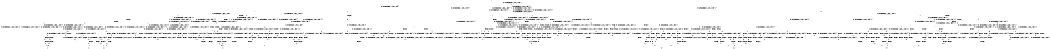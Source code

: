 digraph BCG {
size = "7, 10.5";
center = TRUE;
node [shape = circle];
0 [peripheries = 2];
0 -> 1 [label = "EX !0 !ATOMIC_EXCH_BRANCH (1, +1, TRUE, +0, 2, TRUE) !{}"];
0 -> 2 [label = "EX !2 !ATOMIC_EXCH_BRANCH (1, +0, FALSE, +1, 1, FALSE) !{}"];
0 -> 3 [label = "EX !1 !ATOMIC_EXCH_BRANCH (1, +0, TRUE, +0, 1, TRUE) !{}"];
1 -> 4 [label = "EX !2 !ATOMIC_EXCH_BRANCH (1, +0, FALSE, +1, 1, TRUE) !{0}"];
1 -> 5 [label = "EX !1 !ATOMIC_EXCH_BRANCH (1, +0, TRUE, +0, 1, FALSE) !{0}"];
1 -> 6 [label = "TERMINATE !0"];
2 -> 7 [label = "EX !0 !ATOMIC_EXCH_BRANCH (1, +1, TRUE, +0, 2, TRUE) !{0, 1, 2}"];
2 -> 8 [label = "EX !1 !ATOMIC_EXCH_BRANCH (1, +0, TRUE, +0, 1, TRUE) !{0, 1, 2}"];
2 -> 9 [label = "TERMINATE !2"];
2 -> 10 [label = "EX !0 !ATOMIC_EXCH_BRANCH (1, +1, TRUE, +0, 2, TRUE) !{0, 1, 2}"];
3 -> 11 [label = "EX !1 !ATOMIC_EXCH_BRANCH (1, +0, TRUE, +0, 1, TRUE) !{0, 1}"];
3 -> 12 [label = "EX !0 !ATOMIC_EXCH_BRANCH (1, +1, TRUE, +0, 2, TRUE) !{0, 1}"];
3 -> 13 [label = "EX !2 !ATOMIC_EXCH_BRANCH (1, +0, FALSE, +1, 1, FALSE) !{0, 1}"];
3 -> 14 [label = "EX !0 !ATOMIC_EXCH_BRANCH (1, +1, TRUE, +0, 2, TRUE) !{0, 1}"];
4 -> 15 [label = "EX !2 !ATOMIC_EXCH_BRANCH (1, +0, FALSE, +1, 1, TRUE) !{0, 1, 2}"];
4 -> 16 [label = "EX !1 !ATOMIC_EXCH_BRANCH (1, +0, TRUE, +0, 1, FALSE) !{0, 1, 2}"];
4 -> 17 [label = "TERMINATE !0"];
5 -> 18 [label = "EX !2 !ATOMIC_EXCH_BRANCH (1, +0, FALSE, +1, 1, FALSE) !{0, 1}"];
5 -> 19 [label = "TERMINATE !0"];
5 -> 20 [label = "TERMINATE !1"];
6 -> 21 [label = "EX !2 !ATOMIC_EXCH_BRANCH (1, +0, FALSE, +1, 1, TRUE) !{}"];
6 -> 22 [label = "EX !1 !ATOMIC_EXCH_BRANCH (1, +0, TRUE, +0, 1, FALSE) !{}"];
7 -> 23 [label = "EX !1 !ATOMIC_EXCH_BRANCH (1, +0, TRUE, +0, 1, FALSE) !{0, 1, 2}"];
7 -> 24 [label = "TERMINATE !0"];
7 -> 25 [label = "TERMINATE !2"];
8 -> 8 [label = "EX !1 !ATOMIC_EXCH_BRANCH (1, +0, TRUE, +0, 1, TRUE) !{0, 1, 2}"];
8 -> 26 [label = "EX !0 !ATOMIC_EXCH_BRANCH (1, +1, TRUE, +0, 2, TRUE) !{0, 1, 2}"];
8 -> 27 [label = "TERMINATE !2"];
8 -> 28 [label = "EX !0 !ATOMIC_EXCH_BRANCH (1, +1, TRUE, +0, 2, TRUE) !{0, 1, 2}"];
9 -> 29 [label = "EX !0 !ATOMIC_EXCH_BRANCH (1, +1, TRUE, +0, 2, TRUE) !{0, 1}"];
9 -> 30 [label = "EX !1 !ATOMIC_EXCH_BRANCH (1, +0, TRUE, +0, 1, TRUE) !{0, 1}"];
9 -> 31 [label = "EX !0 !ATOMIC_EXCH_BRANCH (1, +1, TRUE, +0, 2, TRUE) !{0, 1}"];
10 -> 32 [label = "EX !1 !ATOMIC_EXCH_BRANCH (1, +0, TRUE, +0, 1, FALSE) !{0, 1, 2}"];
10 -> 33 [label = "EX !1 !ATOMIC_EXCH_BRANCH (1, +0, TRUE, +0, 1, FALSE) !{0, 1, 2}"];
10 -> 34 [label = "TERMINATE !0"];
10 -> 35 [label = "TERMINATE !2"];
11 -> 11 [label = "EX !1 !ATOMIC_EXCH_BRANCH (1, +0, TRUE, +0, 1, TRUE) !{0, 1}"];
11 -> 12 [label = "EX !0 !ATOMIC_EXCH_BRANCH (1, +1, TRUE, +0, 2, TRUE) !{0, 1}"];
11 -> 13 [label = "EX !2 !ATOMIC_EXCH_BRANCH (1, +0, FALSE, +1, 1, FALSE) !{0, 1}"];
11 -> 14 [label = "EX !0 !ATOMIC_EXCH_BRANCH (1, +1, TRUE, +0, 2, TRUE) !{0, 1}"];
12 -> 36 [label = "EX !1 !ATOMIC_EXCH_BRANCH (1, +0, TRUE, +0, 1, FALSE) !{0, 1}"];
12 -> 37 [label = "EX !2 !ATOMIC_EXCH_BRANCH (1, +0, FALSE, +1, 1, TRUE) !{0, 1}"];
12 -> 38 [label = "TERMINATE !0"];
13 -> 8 [label = "EX !1 !ATOMIC_EXCH_BRANCH (1, +0, TRUE, +0, 1, TRUE) !{0, 1, 2}"];
13 -> 26 [label = "EX !0 !ATOMIC_EXCH_BRANCH (1, +1, TRUE, +0, 2, TRUE) !{0, 1, 2}"];
13 -> 27 [label = "TERMINATE !2"];
13 -> 28 [label = "EX !0 !ATOMIC_EXCH_BRANCH (1, +1, TRUE, +0, 2, TRUE) !{0, 1, 2}"];
14 -> 39 [label = "EX !1 !ATOMIC_EXCH_BRANCH (1, +0, TRUE, +0, 1, FALSE) !{0, 1}"];
14 -> 40 [label = "EX !1 !ATOMIC_EXCH_BRANCH (1, +0, TRUE, +0, 1, FALSE) !{0, 1}"];
14 -> 41 [label = "EX !2 !ATOMIC_EXCH_BRANCH (1, +0, FALSE, +1, 1, TRUE) !{0, 1}"];
14 -> 42 [label = "TERMINATE !0"];
15 -> 15 [label = "EX !2 !ATOMIC_EXCH_BRANCH (1, +0, FALSE, +1, 1, TRUE) !{0, 1, 2}"];
15 -> 16 [label = "EX !1 !ATOMIC_EXCH_BRANCH (1, +0, TRUE, +0, 1, FALSE) !{0, 1, 2}"];
15 -> 17 [label = "TERMINATE !0"];
16 -> 43 [label = "EX !2 !ATOMIC_EXCH_BRANCH (1, +0, FALSE, +1, 1, FALSE) !{0, 1, 2}"];
16 -> 44 [label = "TERMINATE !0"];
16 -> 45 [label = "TERMINATE !1"];
17 -> 46 [label = "EX !2 !ATOMIC_EXCH_BRANCH (1, +0, FALSE, +1, 1, TRUE) !{1, 2}"];
17 -> 47 [label = "EX !1 !ATOMIC_EXCH_BRANCH (1, +0, TRUE, +0, 1, FALSE) !{1, 2}"];
17 -> 48 [label = "EX !1 !ATOMIC_EXCH_BRANCH (1, +0, TRUE, +0, 1, FALSE) !{1, 2}"];
18 -> 49 [label = "TERMINATE !0"];
18 -> 50 [label = "TERMINATE !2"];
18 -> 51 [label = "TERMINATE !1"];
19 -> 52 [label = "EX !2 !ATOMIC_EXCH_BRANCH (1, +0, FALSE, +1, 1, FALSE) !{1}"];
19 -> 53 [label = "TERMINATE !1"];
20 -> 54 [label = "EX !2 !ATOMIC_EXCH_BRANCH (1, +0, FALSE, +1, 1, FALSE) !{0}"];
20 -> 55 [label = "TERMINATE !0"];
21 -> 46 [label = "EX !2 !ATOMIC_EXCH_BRANCH (1, +0, FALSE, +1, 1, TRUE) !{1, 2}"];
21 -> 47 [label = "EX !1 !ATOMIC_EXCH_BRANCH (1, +0, TRUE, +0, 1, FALSE) !{1, 2}"];
21 -> 48 [label = "EX !1 !ATOMIC_EXCH_BRANCH (1, +0, TRUE, +0, 1, FALSE) !{1, 2}"];
22 -> 52 [label = "EX !2 !ATOMIC_EXCH_BRANCH (1, +0, FALSE, +1, 1, FALSE) !{1}"];
22 -> 53 [label = "TERMINATE !1"];
23 -> 49 [label = "TERMINATE !0"];
23 -> 50 [label = "TERMINATE !2"];
23 -> 51 [label = "TERMINATE !1"];
24 -> 56 [label = "EX !1 !ATOMIC_EXCH_BRANCH (1, +0, TRUE, +0, 1, FALSE) !{1, 2}"];
24 -> 57 [label = "TERMINATE !2"];
24 -> 58 [label = "EX !1 !ATOMIC_EXCH_BRANCH (1, +0, TRUE, +0, 1, FALSE) !{1, 2}"];
25 -> 59 [label = "EX !1 !ATOMIC_EXCH_BRANCH (1, +0, TRUE, +0, 1, FALSE) !{0, 1}"];
25 -> 60 [label = "TERMINATE !0"];
26 -> 23 [label = "EX !1 !ATOMIC_EXCH_BRANCH (1, +0, TRUE, +0, 1, FALSE) !{0, 1, 2}"];
26 -> 61 [label = "TERMINATE !0"];
26 -> 62 [label = "TERMINATE !2"];
27 -> 30 [label = "EX !1 !ATOMIC_EXCH_BRANCH (1, +0, TRUE, +0, 1, TRUE) !{0, 1}"];
27 -> 63 [label = "EX !0 !ATOMIC_EXCH_BRANCH (1, +1, TRUE, +0, 2, TRUE) !{0, 1}"];
27 -> 64 [label = "EX !0 !ATOMIC_EXCH_BRANCH (1, +1, TRUE, +0, 2, TRUE) !{0, 1}"];
28 -> 32 [label = "EX !1 !ATOMIC_EXCH_BRANCH (1, +0, TRUE, +0, 1, FALSE) !{0, 1, 2}"];
28 -> 33 [label = "EX !1 !ATOMIC_EXCH_BRANCH (1, +0, TRUE, +0, 1, FALSE) !{0, 1, 2}"];
28 -> 65 [label = "TERMINATE !0"];
28 -> 66 [label = "TERMINATE !2"];
29 -> 59 [label = "EX !1 !ATOMIC_EXCH_BRANCH (1, +0, TRUE, +0, 1, FALSE) !{0, 1}"];
29 -> 60 [label = "TERMINATE !0"];
30 -> 30 [label = "EX !1 !ATOMIC_EXCH_BRANCH (1, +0, TRUE, +0, 1, TRUE) !{0, 1}"];
30 -> 63 [label = "EX !0 !ATOMIC_EXCH_BRANCH (1, +1, TRUE, +0, 2, TRUE) !{0, 1}"];
30 -> 64 [label = "EX !0 !ATOMIC_EXCH_BRANCH (1, +1, TRUE, +0, 2, TRUE) !{0, 1}"];
31 -> 67 [label = "EX !1 !ATOMIC_EXCH_BRANCH (1, +0, TRUE, +0, 1, FALSE) !{0, 1}"];
31 -> 68 [label = "EX !1 !ATOMIC_EXCH_BRANCH (1, +0, TRUE, +0, 1, FALSE) !{0, 1}"];
31 -> 69 [label = "TERMINATE !0"];
32 -> 70 [label = "TERMINATE !0"];
32 -> 71 [label = "TERMINATE !2"];
32 -> 72 [label = "TERMINATE !1"];
33 -> 73 [label = "TERMINATE !0"];
33 -> 74 [label = "TERMINATE !2"];
33 -> 75 [label = "TERMINATE !1"];
34 -> 76 [label = "EX !1 !ATOMIC_EXCH_BRANCH (1, +0, TRUE, +0, 1, FALSE) !{1, 2}"];
34 -> 77 [label = "TERMINATE !2"];
35 -> 78 [label = "EX !1 !ATOMIC_EXCH_BRANCH (1, +0, TRUE, +0, 1, FALSE) !{0, 1}"];
35 -> 79 [label = "TERMINATE !0"];
36 -> 18 [label = "EX !2 !ATOMIC_EXCH_BRANCH (1, +0, FALSE, +1, 1, FALSE) !{0, 1}"];
36 -> 19 [label = "TERMINATE !0"];
36 -> 20 [label = "TERMINATE !1"];
37 -> 16 [label = "EX !1 !ATOMIC_EXCH_BRANCH (1, +0, TRUE, +0, 1, FALSE) !{0, 1, 2}"];
37 -> 80 [label = "EX !2 !ATOMIC_EXCH_BRANCH (1, +0, FALSE, +1, 1, TRUE) !{0, 1, 2}"];
37 -> 81 [label = "TERMINATE !0"];
38 -> 82 [label = "EX !1 !ATOMIC_EXCH_BRANCH (1, +0, TRUE, +0, 1, FALSE) !{1}"];
38 -> 83 [label = "EX !2 !ATOMIC_EXCH_BRANCH (1, +0, FALSE, +1, 1, TRUE) !{1}"];
38 -> 84 [label = "EX !1 !ATOMIC_EXCH_BRANCH (1, +0, TRUE, +0, 1, FALSE) !{1}"];
39 -> 85 [label = "EX !2 !ATOMIC_EXCH_BRANCH (1, +0, FALSE, +1, 1, FALSE) !{0, 1}"];
39 -> 86 [label = "TERMINATE !0"];
39 -> 87 [label = "TERMINATE !1"];
40 -> 88 [label = "EX !2 !ATOMIC_EXCH_BRANCH (1, +0, FALSE, +1, 1, FALSE) !{0, 1}"];
40 -> 89 [label = "TERMINATE !0"];
40 -> 90 [label = "TERMINATE !1"];
41 -> 91 [label = "EX !1 !ATOMIC_EXCH_BRANCH (1, +0, TRUE, +0, 1, FALSE) !{0, 1, 2}"];
41 -> 92 [label = "EX !2 !ATOMIC_EXCH_BRANCH (1, +0, FALSE, +1, 1, TRUE) !{0, 1, 2}"];
41 -> 93 [label = "TERMINATE !0"];
42 -> 94 [label = "EX !1 !ATOMIC_EXCH_BRANCH (1, +0, TRUE, +0, 1, FALSE) !{1}"];
42 -> 95 [label = "EX !2 !ATOMIC_EXCH_BRANCH (1, +0, FALSE, +1, 1, TRUE) !{1}"];
43 -> 49 [label = "TERMINATE !0"];
43 -> 50 [label = "TERMINATE !2"];
43 -> 51 [label = "TERMINATE !1"];
44 -> 96 [label = "EX !2 !ATOMIC_EXCH_BRANCH (1, +0, FALSE, +1, 1, FALSE) !{1, 2}"];
44 -> 97 [label = "TERMINATE !1"];
45 -> 98 [label = "EX !2 !ATOMIC_EXCH_BRANCH (1, +0, FALSE, +1, 1, FALSE) !{0, 2}"];
45 -> 99 [label = "TERMINATE !0"];
46 -> 46 [label = "EX !2 !ATOMIC_EXCH_BRANCH (1, +0, FALSE, +1, 1, TRUE) !{1, 2}"];
46 -> 47 [label = "EX !1 !ATOMIC_EXCH_BRANCH (1, +0, TRUE, +0, 1, FALSE) !{1, 2}"];
46 -> 48 [label = "EX !1 !ATOMIC_EXCH_BRANCH (1, +0, TRUE, +0, 1, FALSE) !{1, 2}"];
47 -> 96 [label = "EX !2 !ATOMIC_EXCH_BRANCH (1, +0, FALSE, +1, 1, FALSE) !{1, 2}"];
47 -> 97 [label = "TERMINATE !1"];
48 -> 100 [label = "EX !2 !ATOMIC_EXCH_BRANCH (1, +0, FALSE, +1, 1, FALSE) !{1, 2}"];
48 -> 101 [label = "EX !2 !ATOMIC_EXCH_BRANCH (1, +0, FALSE, +1, 1, FALSE) !{1, 2}"];
48 -> 102 [label = "TERMINATE !1"];
49 -> 103 [label = "TERMINATE !2"];
49 -> 104 [label = "TERMINATE !1"];
50 -> 105 [label = "TERMINATE !0"];
50 -> 106 [label = "TERMINATE !1"];
51 -> 107 [label = "TERMINATE !0"];
51 -> 108 [label = "TERMINATE !2"];
52 -> 103 [label = "TERMINATE !2"];
52 -> 104 [label = "TERMINATE !1"];
53 -> 109 [label = "EX !2 !ATOMIC_EXCH_BRANCH (1, +0, FALSE, +1, 1, FALSE) !{}"];
54 -> 107 [label = "TERMINATE !0"];
54 -> 108 [label = "TERMINATE !2"];
55 -> 109 [label = "EX !2 !ATOMIC_EXCH_BRANCH (1, +0, FALSE, +1, 1, FALSE) !{}"];
56 -> 103 [label = "TERMINATE !2"];
56 -> 104 [label = "TERMINATE !1"];
57 -> 110 [label = "EX !1 !ATOMIC_EXCH_BRANCH (1, +0, TRUE, +0, 1, FALSE) !{1}"];
57 -> 111 [label = "EX !1 !ATOMIC_EXCH_BRANCH (1, +0, TRUE, +0, 1, FALSE) !{1}"];
58 -> 112 [label = "TERMINATE !2"];
58 -> 113 [label = "TERMINATE !1"];
59 -> 105 [label = "TERMINATE !0"];
59 -> 106 [label = "TERMINATE !1"];
60 -> 110 [label = "EX !1 !ATOMIC_EXCH_BRANCH (1, +0, TRUE, +0, 1, FALSE) !{1}"];
60 -> 111 [label = "EX !1 !ATOMIC_EXCH_BRANCH (1, +0, TRUE, +0, 1, FALSE) !{1}"];
61 -> 56 [label = "EX !1 !ATOMIC_EXCH_BRANCH (1, +0, TRUE, +0, 1, FALSE) !{1, 2}"];
61 -> 114 [label = "TERMINATE !2"];
61 -> 58 [label = "EX !1 !ATOMIC_EXCH_BRANCH (1, +0, TRUE, +0, 1, FALSE) !{1, 2}"];
62 -> 59 [label = "EX !1 !ATOMIC_EXCH_BRANCH (1, +0, TRUE, +0, 1, FALSE) !{0, 1}"];
62 -> 115 [label = "TERMINATE !0"];
63 -> 59 [label = "EX !1 !ATOMIC_EXCH_BRANCH (1, +0, TRUE, +0, 1, FALSE) !{0, 1}"];
63 -> 115 [label = "TERMINATE !0"];
64 -> 67 [label = "EX !1 !ATOMIC_EXCH_BRANCH (1, +0, TRUE, +0, 1, FALSE) !{0, 1}"];
64 -> 68 [label = "EX !1 !ATOMIC_EXCH_BRANCH (1, +0, TRUE, +0, 1, FALSE) !{0, 1}"];
64 -> 116 [label = "TERMINATE !0"];
65 -> 76 [label = "EX !1 !ATOMIC_EXCH_BRANCH (1, +0, TRUE, +0, 1, FALSE) !{1, 2}"];
65 -> 117 [label = "TERMINATE !2"];
66 -> 78 [label = "EX !1 !ATOMIC_EXCH_BRANCH (1, +0, TRUE, +0, 1, FALSE) !{0, 1}"];
66 -> 118 [label = "TERMINATE !0"];
67 -> 119 [label = "TERMINATE !0"];
67 -> 120 [label = "TERMINATE !1"];
68 -> 121 [label = "TERMINATE !0"];
68 -> 122 [label = "TERMINATE !1"];
69 -> 123 [label = "EX !1 !ATOMIC_EXCH_BRANCH (1, +0, TRUE, +0, 1, FALSE) !{1}"];
70 -> 124 [label = "TERMINATE !2"];
70 -> 125 [label = "TERMINATE !1"];
71 -> 126 [label = "TERMINATE !0"];
71 -> 127 [label = "TERMINATE !1"];
72 -> 128 [label = "TERMINATE !0"];
72 -> 129 [label = "TERMINATE !2"];
73 -> 130 [label = "TERMINATE !2"];
73 -> 131 [label = "TERMINATE !1"];
74 -> 132 [label = "TERMINATE !0"];
74 -> 133 [label = "TERMINATE !1"];
75 -> 134 [label = "TERMINATE !0"];
75 -> 135 [label = "TERMINATE !2"];
76 -> 130 [label = "TERMINATE !2"];
76 -> 131 [label = "TERMINATE !1"];
77 -> 136 [label = "EX !1 !ATOMIC_EXCH_BRANCH (1, +0, TRUE, +0, 1, FALSE) !{1}"];
78 -> 132 [label = "TERMINATE !0"];
78 -> 133 [label = "TERMINATE !1"];
79 -> 136 [label = "EX !1 !ATOMIC_EXCH_BRANCH (1, +0, TRUE, +0, 1, FALSE) !{1}"];
80 -> 16 [label = "EX !1 !ATOMIC_EXCH_BRANCH (1, +0, TRUE, +0, 1, FALSE) !{0, 1, 2}"];
80 -> 80 [label = "EX !2 !ATOMIC_EXCH_BRANCH (1, +0, FALSE, +1, 1, TRUE) !{0, 1, 2}"];
80 -> 81 [label = "TERMINATE !0"];
81 -> 47 [label = "EX !1 !ATOMIC_EXCH_BRANCH (1, +0, TRUE, +0, 1, FALSE) !{1, 2}"];
81 -> 137 [label = "EX !2 !ATOMIC_EXCH_BRANCH (1, +0, FALSE, +1, 1, TRUE) !{1, 2}"];
81 -> 48 [label = "EX !1 !ATOMIC_EXCH_BRANCH (1, +0, TRUE, +0, 1, FALSE) !{1, 2}"];
82 -> 52 [label = "EX !2 !ATOMIC_EXCH_BRANCH (1, +0, FALSE, +1, 1, FALSE) !{1}"];
82 -> 53 [label = "TERMINATE !1"];
83 -> 47 [label = "EX !1 !ATOMIC_EXCH_BRANCH (1, +0, TRUE, +0, 1, FALSE) !{1, 2}"];
83 -> 137 [label = "EX !2 !ATOMIC_EXCH_BRANCH (1, +0, FALSE, +1, 1, TRUE) !{1, 2}"];
83 -> 48 [label = "EX !1 !ATOMIC_EXCH_BRANCH (1, +0, TRUE, +0, 1, FALSE) !{1, 2}"];
84 -> 138 [label = "EX !2 !ATOMIC_EXCH_BRANCH (1, +0, FALSE, +1, 1, FALSE) !{1}"];
84 -> 139 [label = "TERMINATE !1"];
85 -> 140 [label = "TERMINATE !0"];
85 -> 141 [label = "TERMINATE !2"];
85 -> 142 [label = "TERMINATE !1"];
86 -> 143 [label = "EX !2 !ATOMIC_EXCH_BRANCH (1, +0, FALSE, +1, 1, FALSE) !{1}"];
86 -> 144 [label = "TERMINATE !1"];
87 -> 145 [label = "EX !2 !ATOMIC_EXCH_BRANCH (1, +0, FALSE, +1, 1, FALSE) !{0}"];
87 -> 146 [label = "TERMINATE !0"];
88 -> 147 [label = "TERMINATE !0"];
88 -> 148 [label = "TERMINATE !2"];
88 -> 149 [label = "TERMINATE !1"];
89 -> 150 [label = "EX !2 !ATOMIC_EXCH_BRANCH (1, +0, FALSE, +1, 1, FALSE) !{1}"];
89 -> 151 [label = "TERMINATE !1"];
90 -> 152 [label = "EX !2 !ATOMIC_EXCH_BRANCH (1, +0, FALSE, +1, 1, FALSE) !{0}"];
90 -> 153 [label = "TERMINATE !0"];
91 -> 154 [label = "EX !2 !ATOMIC_EXCH_BRANCH (1, +0, FALSE, +1, 1, FALSE) !{0, 1, 2}"];
91 -> 155 [label = "TERMINATE !0"];
91 -> 156 [label = "TERMINATE !1"];
92 -> 91 [label = "EX !1 !ATOMIC_EXCH_BRANCH (1, +0, TRUE, +0, 1, FALSE) !{0, 1, 2}"];
92 -> 92 [label = "EX !2 !ATOMIC_EXCH_BRANCH (1, +0, FALSE, +1, 1, TRUE) !{0, 1, 2}"];
92 -> 93 [label = "TERMINATE !0"];
93 -> 157 [label = "EX !1 !ATOMIC_EXCH_BRANCH (1, +0, TRUE, +0, 1, FALSE) !{1, 2}"];
93 -> 158 [label = "EX !2 !ATOMIC_EXCH_BRANCH (1, +0, FALSE, +1, 1, TRUE) !{1, 2}"];
94 -> 150 [label = "EX !2 !ATOMIC_EXCH_BRANCH (1, +0, FALSE, +1, 1, FALSE) !{1}"];
94 -> 151 [label = "TERMINATE !1"];
95 -> 157 [label = "EX !1 !ATOMIC_EXCH_BRANCH (1, +0, TRUE, +0, 1, FALSE) !{1, 2}"];
95 -> 158 [label = "EX !2 !ATOMIC_EXCH_BRANCH (1, +0, FALSE, +1, 1, TRUE) !{1, 2}"];
96 -> 103 [label = "TERMINATE !2"];
96 -> 104 [label = "TERMINATE !1"];
97 -> 159 [label = "EX !2 !ATOMIC_EXCH_BRANCH (1, +0, FALSE, +1, 1, FALSE) !{2}"];
97 -> 160 [label = "EX !2 !ATOMIC_EXCH_BRANCH (1, +0, FALSE, +1, 1, FALSE) !{2}"];
98 -> 107 [label = "TERMINATE !0"];
98 -> 108 [label = "TERMINATE !2"];
99 -> 159 [label = "EX !2 !ATOMIC_EXCH_BRANCH (1, +0, FALSE, +1, 1, FALSE) !{2}"];
99 -> 160 [label = "EX !2 !ATOMIC_EXCH_BRANCH (1, +0, FALSE, +1, 1, FALSE) !{2}"];
100 -> 161 [label = "TERMINATE !2"];
100 -> 162 [label = "TERMINATE !1"];
101 -> 112 [label = "TERMINATE !2"];
101 -> 113 [label = "TERMINATE !1"];
102 -> 163 [label = "EX !2 !ATOMIC_EXCH_BRANCH (1, +0, FALSE, +1, 1, FALSE) !{2}"];
103 -> 164 [label = "TERMINATE !1"];
104 -> 165 [label = "TERMINATE !2"];
105 -> 164 [label = "TERMINATE !1"];
106 -> 166 [label = "TERMINATE !0"];
107 -> 165 [label = "TERMINATE !2"];
108 -> 166 [label = "TERMINATE !0"];
109 -> 165 [label = "TERMINATE !2"];
110 -> 164 [label = "TERMINATE !1"];
111 -> 167 [label = "TERMINATE !1"];
112 -> 168 [label = "TERMINATE !1"];
113 -> 169 [label = "TERMINATE !2"];
114 -> 110 [label = "EX !1 !ATOMIC_EXCH_BRANCH (1, +0, TRUE, +0, 1, FALSE) !{1}"];
114 -> 111 [label = "EX !1 !ATOMIC_EXCH_BRANCH (1, +0, TRUE, +0, 1, FALSE) !{1}"];
115 -> 110 [label = "EX !1 !ATOMIC_EXCH_BRANCH (1, +0, TRUE, +0, 1, FALSE) !{1}"];
115 -> 111 [label = "EX !1 !ATOMIC_EXCH_BRANCH (1, +0, TRUE, +0, 1, FALSE) !{1}"];
116 -> 123 [label = "EX !1 !ATOMIC_EXCH_BRANCH (1, +0, TRUE, +0, 1, FALSE) !{1}"];
117 -> 136 [label = "EX !1 !ATOMIC_EXCH_BRANCH (1, +0, TRUE, +0, 1, FALSE) !{1}"];
118 -> 136 [label = "EX !1 !ATOMIC_EXCH_BRANCH (1, +0, TRUE, +0, 1, FALSE) !{1}"];
119 -> 170 [label = "TERMINATE !1"];
120 -> 171 [label = "TERMINATE !0"];
121 -> 172 [label = "TERMINATE !1"];
122 -> 173 [label = "TERMINATE !0"];
123 -> 172 [label = "TERMINATE !1"];
124 -> 174 [label = "TERMINATE !1"];
125 -> 175 [label = "TERMINATE !2"];
126 -> 174 [label = "TERMINATE !1"];
127 -> 176 [label = "TERMINATE !0"];
128 -> 175 [label = "TERMINATE !2"];
129 -> 176 [label = "TERMINATE !0"];
130 -> 177 [label = "TERMINATE !1"];
131 -> 178 [label = "TERMINATE !2"];
132 -> 177 [label = "TERMINATE !1"];
133 -> 179 [label = "TERMINATE !0"];
134 -> 178 [label = "TERMINATE !2"];
135 -> 179 [label = "TERMINATE !0"];
136 -> 177 [label = "TERMINATE !1"];
137 -> 47 [label = "EX !1 !ATOMIC_EXCH_BRANCH (1, +0, TRUE, +0, 1, FALSE) !{1, 2}"];
137 -> 137 [label = "EX !2 !ATOMIC_EXCH_BRANCH (1, +0, FALSE, +1, 1, TRUE) !{1, 2}"];
137 -> 48 [label = "EX !1 !ATOMIC_EXCH_BRANCH (1, +0, TRUE, +0, 1, FALSE) !{1, 2}"];
138 -> 180 [label = "TERMINATE !2"];
138 -> 181 [label = "TERMINATE !1"];
139 -> 182 [label = "EX !2 !ATOMIC_EXCH_BRANCH (1, +0, FALSE, +1, 1, FALSE) !{}"];
140 -> 183 [label = "TERMINATE !2"];
140 -> 184 [label = "TERMINATE !1"];
141 -> 119 [label = "TERMINATE !0"];
141 -> 120 [label = "TERMINATE !1"];
142 -> 185 [label = "TERMINATE !0"];
142 -> 186 [label = "TERMINATE !2"];
143 -> 183 [label = "TERMINATE !2"];
143 -> 184 [label = "TERMINATE !1"];
144 -> 187 [label = "EX !2 !ATOMIC_EXCH_BRANCH (1, +0, FALSE, +1, 1, FALSE) !{}"];
145 -> 185 [label = "TERMINATE !0"];
145 -> 186 [label = "TERMINATE !2"];
146 -> 187 [label = "EX !2 !ATOMIC_EXCH_BRANCH (1, +0, FALSE, +1, 1, FALSE) !{}"];
147 -> 188 [label = "TERMINATE !2"];
147 -> 189 [label = "TERMINATE !1"];
148 -> 121 [label = "TERMINATE !0"];
148 -> 122 [label = "TERMINATE !1"];
149 -> 190 [label = "TERMINATE !0"];
149 -> 191 [label = "TERMINATE !2"];
150 -> 188 [label = "TERMINATE !2"];
150 -> 189 [label = "TERMINATE !1"];
151 -> 192 [label = "EX !2 !ATOMIC_EXCH_BRANCH (1, +0, FALSE, +1, 1, FALSE) !{}"];
152 -> 190 [label = "TERMINATE !0"];
152 -> 191 [label = "TERMINATE !2"];
153 -> 192 [label = "EX !2 !ATOMIC_EXCH_BRANCH (1, +0, FALSE, +1, 1, FALSE) !{}"];
154 -> 147 [label = "TERMINATE !0"];
154 -> 148 [label = "TERMINATE !2"];
154 -> 149 [label = "TERMINATE !1"];
155 -> 193 [label = "EX !2 !ATOMIC_EXCH_BRANCH (1, +0, FALSE, +1, 1, FALSE) !{1, 2}"];
155 -> 194 [label = "TERMINATE !1"];
156 -> 195 [label = "EX !2 !ATOMIC_EXCH_BRANCH (1, +0, FALSE, +1, 1, FALSE) !{0, 2}"];
156 -> 196 [label = "TERMINATE !0"];
157 -> 193 [label = "EX !2 !ATOMIC_EXCH_BRANCH (1, +0, FALSE, +1, 1, FALSE) !{1, 2}"];
157 -> 194 [label = "TERMINATE !1"];
158 -> 157 [label = "EX !1 !ATOMIC_EXCH_BRANCH (1, +0, TRUE, +0, 1, FALSE) !{1, 2}"];
158 -> 158 [label = "EX !2 !ATOMIC_EXCH_BRANCH (1, +0, FALSE, +1, 1, TRUE) !{1, 2}"];
159 -> 165 [label = "TERMINATE !2"];
160 -> 197 [label = "TERMINATE !2"];
161 -> 198 [label = "TERMINATE !1"];
162 -> 199 [label = "TERMINATE !2"];
163 -> 169 [label = "TERMINATE !2"];
164 -> 200 [label = "exit"];
165 -> 200 [label = "exit"];
166 -> 200 [label = "exit"];
167 -> 201 [label = "exit"];
168 -> 202 [label = "exit"];
169 -> 202 [label = "exit"];
170 -> 203 [label = "exit"];
171 -> 203 [label = "exit"];
172 -> 204 [label = "exit"];
173 -> 204 [label = "exit"];
174 -> 205 [label = "exit"];
175 -> 205 [label = "exit"];
176 -> 205 [label = "exit"];
177 -> 206 [label = "exit"];
178 -> 206 [label = "exit"];
179 -> 206 [label = "exit"];
180 -> 167 [label = "TERMINATE !1"];
181 -> 207 [label = "TERMINATE !2"];
182 -> 207 [label = "TERMINATE !2"];
183 -> 170 [label = "TERMINATE !1"];
184 -> 208 [label = "TERMINATE !2"];
185 -> 208 [label = "TERMINATE !2"];
186 -> 171 [label = "TERMINATE !0"];
187 -> 208 [label = "TERMINATE !2"];
188 -> 172 [label = "TERMINATE !1"];
189 -> 209 [label = "TERMINATE !2"];
190 -> 209 [label = "TERMINATE !2"];
191 -> 173 [label = "TERMINATE !0"];
192 -> 209 [label = "TERMINATE !2"];
193 -> 188 [label = "TERMINATE !2"];
193 -> 189 [label = "TERMINATE !1"];
194 -> 210 [label = "EX !2 !ATOMIC_EXCH_BRANCH (1, +0, FALSE, +1, 1, FALSE) !{2}"];
195 -> 190 [label = "TERMINATE !0"];
195 -> 191 [label = "TERMINATE !2"];
196 -> 210 [label = "EX !2 !ATOMIC_EXCH_BRANCH (1, +0, FALSE, +1, 1, FALSE) !{2}"];
197 -> 211 [label = "exit"];
198 -> 212 [label = "exit"];
199 -> 212 [label = "exit"];
207 -> 201 [label = "exit"];
208 -> 203 [label = "exit"];
209 -> 204 [label = "exit"];
210 -> 209 [label = "TERMINATE !2"];
}
